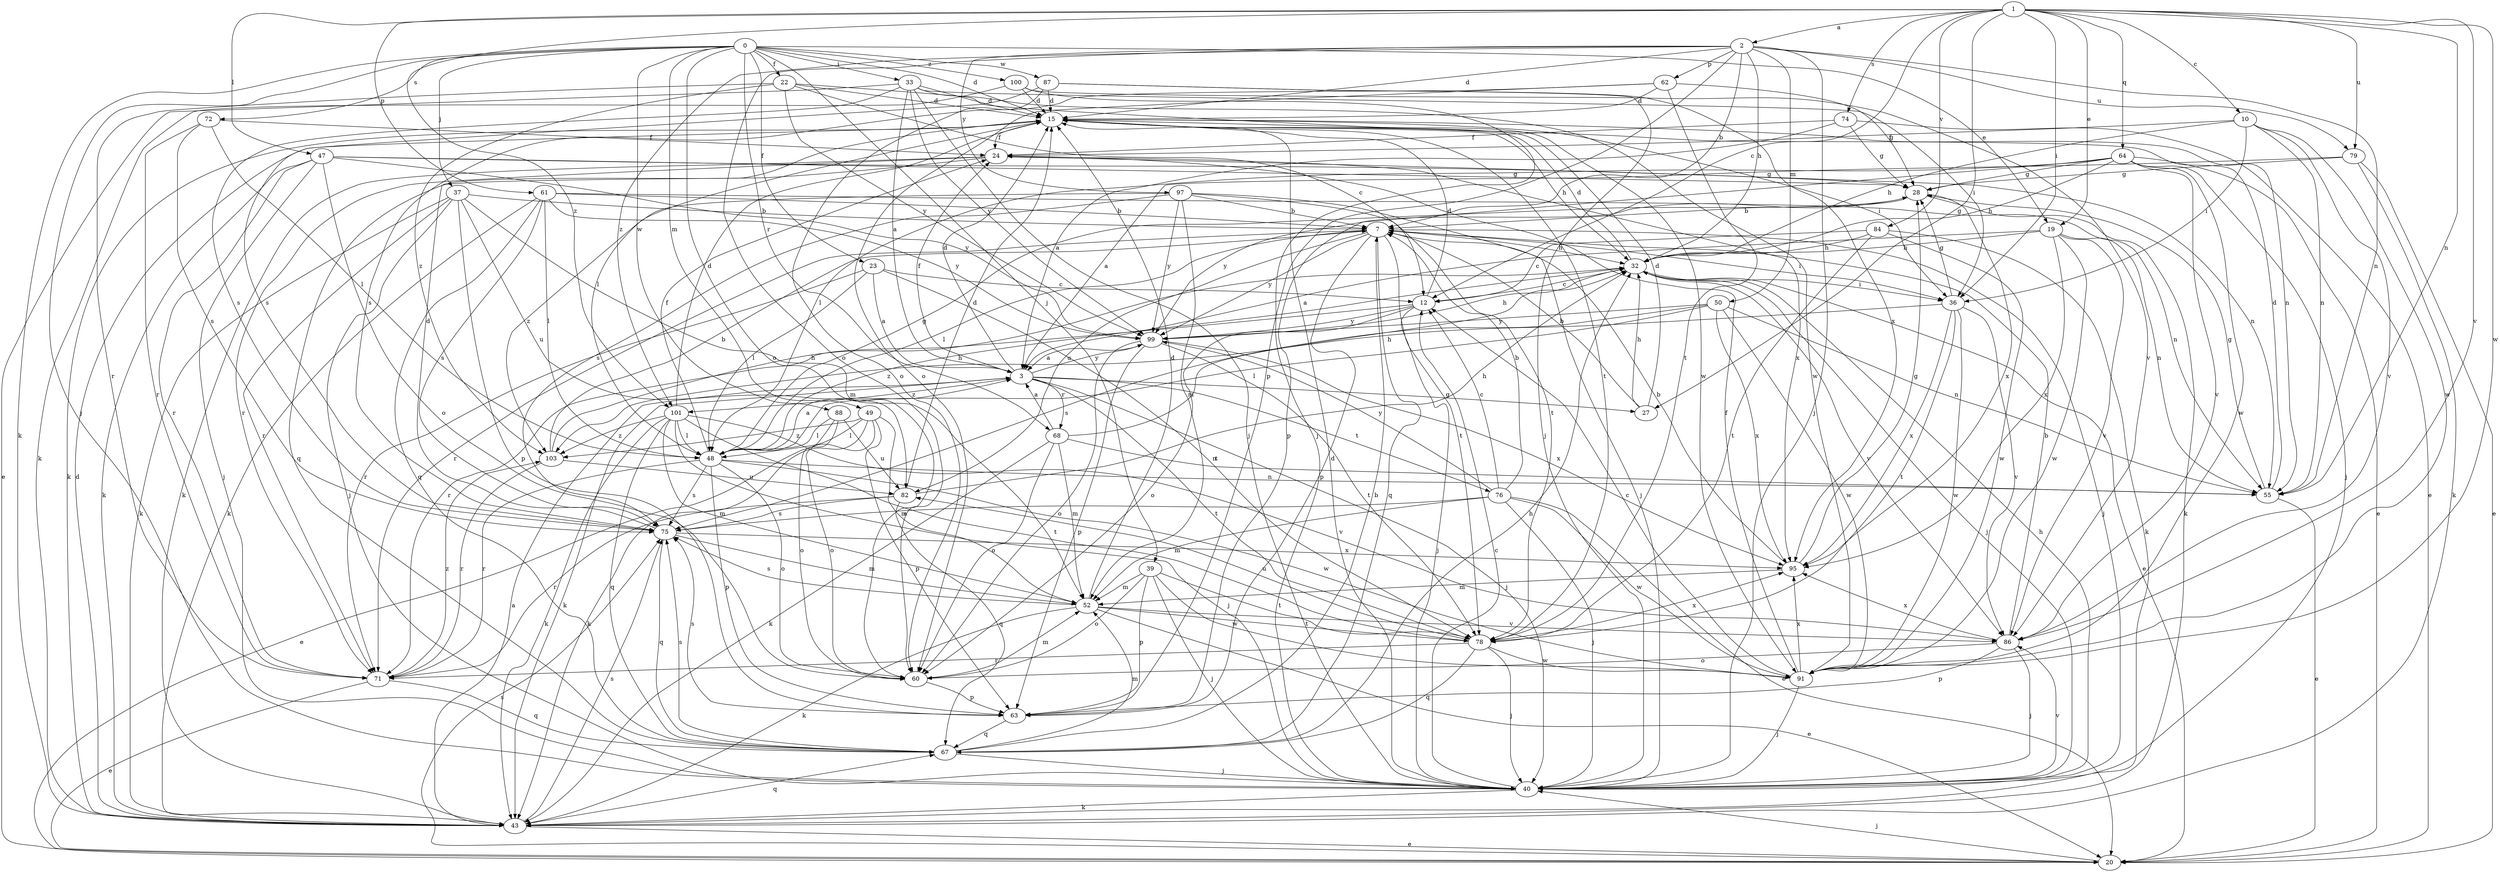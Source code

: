 strict digraph  {
0;
1;
2;
3;
7;
10;
12;
15;
19;
20;
22;
23;
24;
27;
28;
32;
33;
36;
37;
39;
40;
43;
47;
48;
49;
50;
52;
55;
60;
61;
62;
63;
64;
67;
68;
71;
72;
74;
75;
76;
78;
79;
82;
84;
86;
87;
88;
91;
95;
97;
99;
100;
101;
103;
0 -> 15  [label=d];
0 -> 19  [label=e];
0 -> 22  [label=f];
0 -> 23  [label=f];
0 -> 33  [label=i];
0 -> 37  [label=j];
0 -> 39  [label=j];
0 -> 40  [label=j];
0 -> 43  [label=k];
0 -> 49  [label=m];
0 -> 60  [label=o];
0 -> 68  [label=r];
0 -> 72  [label=s];
0 -> 87  [label=w];
0 -> 88  [label=w];
0 -> 100  [label=z];
1 -> 2  [label=a];
1 -> 10  [label=c];
1 -> 12  [label=c];
1 -> 19  [label=e];
1 -> 27  [label=g];
1 -> 36  [label=i];
1 -> 47  [label=l];
1 -> 55  [label=n];
1 -> 61  [label=p];
1 -> 64  [label=q];
1 -> 74  [label=s];
1 -> 79  [label=u];
1 -> 84  [label=v];
1 -> 86  [label=v];
1 -> 91  [label=w];
1 -> 101  [label=z];
2 -> 7  [label=b];
2 -> 15  [label=d];
2 -> 32  [label=h];
2 -> 40  [label=j];
2 -> 50  [label=m];
2 -> 55  [label=n];
2 -> 60  [label=o];
2 -> 62  [label=p];
2 -> 63  [label=p];
2 -> 79  [label=u];
2 -> 97  [label=y];
2 -> 101  [label=z];
3 -> 15  [label=d];
3 -> 24  [label=f];
3 -> 27  [label=g];
3 -> 40  [label=j];
3 -> 43  [label=k];
3 -> 68  [label=r];
3 -> 76  [label=t];
3 -> 78  [label=t];
3 -> 99  [label=y];
3 -> 101  [label=z];
7 -> 32  [label=h];
7 -> 36  [label=i];
7 -> 40  [label=j];
7 -> 48  [label=l];
7 -> 63  [label=p];
7 -> 67  [label=q];
7 -> 71  [label=r];
7 -> 78  [label=t];
7 -> 82  [label=u];
7 -> 99  [label=y];
10 -> 24  [label=f];
10 -> 32  [label=h];
10 -> 36  [label=i];
10 -> 55  [label=n];
10 -> 86  [label=v];
10 -> 91  [label=w];
12 -> 15  [label=d];
12 -> 40  [label=j];
12 -> 60  [label=o];
12 -> 71  [label=r];
12 -> 99  [label=y];
15 -> 24  [label=f];
15 -> 32  [label=h];
15 -> 36  [label=i];
15 -> 43  [label=k];
15 -> 48  [label=l];
15 -> 55  [label=n];
15 -> 78  [label=t];
19 -> 3  [label=a];
19 -> 32  [label=h];
19 -> 55  [label=n];
19 -> 86  [label=v];
19 -> 91  [label=w];
19 -> 95  [label=x];
20 -> 40  [label=j];
20 -> 75  [label=s];
22 -> 12  [label=c];
22 -> 15  [label=d];
22 -> 71  [label=r];
22 -> 91  [label=w];
22 -> 99  [label=y];
22 -> 103  [label=z];
23 -> 3  [label=a];
23 -> 12  [label=c];
23 -> 48  [label=l];
23 -> 71  [label=r];
23 -> 78  [label=t];
24 -> 28  [label=g];
24 -> 43  [label=k];
24 -> 67  [label=q];
24 -> 71  [label=r];
24 -> 95  [label=x];
27 -> 7  [label=b];
27 -> 15  [label=d];
27 -> 32  [label=h];
28 -> 7  [label=b];
28 -> 43  [label=k];
28 -> 95  [label=x];
28 -> 99  [label=y];
32 -> 12  [label=c];
32 -> 15  [label=d];
32 -> 20  [label=e];
32 -> 36  [label=i];
32 -> 40  [label=j];
32 -> 86  [label=v];
33 -> 3  [label=a];
33 -> 15  [label=d];
33 -> 20  [label=e];
33 -> 36  [label=i];
33 -> 40  [label=j];
33 -> 75  [label=s];
33 -> 91  [label=w];
33 -> 99  [label=y];
36 -> 28  [label=g];
36 -> 78  [label=t];
36 -> 86  [label=v];
36 -> 91  [label=w];
36 -> 95  [label=x];
36 -> 103  [label=z];
37 -> 7  [label=b];
37 -> 40  [label=j];
37 -> 43  [label=k];
37 -> 52  [label=m];
37 -> 63  [label=p];
37 -> 71  [label=r];
37 -> 82  [label=u];
39 -> 40  [label=j];
39 -> 52  [label=m];
39 -> 60  [label=o];
39 -> 63  [label=p];
39 -> 78  [label=t];
39 -> 91  [label=w];
40 -> 12  [label=c];
40 -> 15  [label=d];
40 -> 32  [label=h];
40 -> 43  [label=k];
40 -> 86  [label=v];
43 -> 3  [label=a];
43 -> 15  [label=d];
43 -> 20  [label=e];
43 -> 67  [label=q];
43 -> 75  [label=s];
47 -> 28  [label=g];
47 -> 40  [label=j];
47 -> 43  [label=k];
47 -> 55  [label=n];
47 -> 60  [label=o];
47 -> 71  [label=r];
47 -> 99  [label=y];
48 -> 3  [label=a];
48 -> 24  [label=f];
48 -> 28  [label=g];
48 -> 32  [label=h];
48 -> 55  [label=n];
48 -> 60  [label=o];
48 -> 63  [label=p];
48 -> 71  [label=r];
48 -> 75  [label=s];
48 -> 91  [label=w];
49 -> 43  [label=k];
49 -> 48  [label=l];
49 -> 52  [label=m];
49 -> 60  [label=o];
49 -> 63  [label=p];
49 -> 103  [label=z];
50 -> 48  [label=l];
50 -> 55  [label=n];
50 -> 75  [label=s];
50 -> 91  [label=w];
50 -> 95  [label=x];
50 -> 99  [label=y];
52 -> 15  [label=d];
52 -> 20  [label=e];
52 -> 43  [label=k];
52 -> 75  [label=s];
52 -> 78  [label=t];
52 -> 86  [label=v];
55 -> 15  [label=d];
55 -> 20  [label=e];
55 -> 28  [label=g];
60 -> 52  [label=m];
60 -> 63  [label=p];
61 -> 7  [label=b];
61 -> 43  [label=k];
61 -> 48  [label=l];
61 -> 55  [label=n];
61 -> 67  [label=q];
61 -> 75  [label=s];
61 -> 99  [label=y];
62 -> 15  [label=d];
62 -> 28  [label=g];
62 -> 60  [label=o];
62 -> 75  [label=s];
62 -> 78  [label=t];
63 -> 67  [label=q];
63 -> 75  [label=s];
64 -> 20  [label=e];
64 -> 28  [label=g];
64 -> 32  [label=h];
64 -> 40  [label=j];
64 -> 48  [label=l];
64 -> 63  [label=p];
64 -> 86  [label=v];
64 -> 91  [label=w];
67 -> 7  [label=b];
67 -> 32  [label=h];
67 -> 40  [label=j];
67 -> 52  [label=m];
67 -> 75  [label=s];
68 -> 3  [label=a];
68 -> 32  [label=h];
68 -> 43  [label=k];
68 -> 52  [label=m];
68 -> 55  [label=n];
68 -> 60  [label=o];
71 -> 20  [label=e];
71 -> 67  [label=q];
71 -> 103  [label=z];
72 -> 24  [label=f];
72 -> 48  [label=l];
72 -> 71  [label=r];
72 -> 75  [label=s];
74 -> 3  [label=a];
74 -> 20  [label=e];
74 -> 24  [label=f];
74 -> 28  [label=g];
75 -> 15  [label=d];
75 -> 52  [label=m];
75 -> 67  [label=q];
75 -> 95  [label=x];
76 -> 7  [label=b];
76 -> 12  [label=c];
76 -> 20  [label=e];
76 -> 40  [label=j];
76 -> 52  [label=m];
76 -> 75  [label=s];
76 -> 91  [label=w];
76 -> 99  [label=y];
78 -> 40  [label=j];
78 -> 67  [label=q];
78 -> 71  [label=r];
78 -> 82  [label=u];
78 -> 91  [label=w];
78 -> 95  [label=x];
79 -> 3  [label=a];
79 -> 20  [label=e];
79 -> 28  [label=g];
79 -> 43  [label=k];
82 -> 15  [label=d];
82 -> 32  [label=h];
82 -> 67  [label=q];
82 -> 71  [label=r];
82 -> 75  [label=s];
84 -> 12  [label=c];
84 -> 32  [label=h];
84 -> 43  [label=k];
84 -> 78  [label=t];
84 -> 91  [label=w];
86 -> 7  [label=b];
86 -> 40  [label=j];
86 -> 60  [label=o];
86 -> 63  [label=p];
86 -> 95  [label=x];
87 -> 15  [label=d];
87 -> 40  [label=j];
87 -> 60  [label=o];
87 -> 75  [label=s];
87 -> 95  [label=x];
88 -> 20  [label=e];
88 -> 48  [label=l];
88 -> 60  [label=o];
88 -> 82  [label=u];
91 -> 12  [label=c];
91 -> 24  [label=f];
91 -> 40  [label=j];
91 -> 95  [label=x];
95 -> 7  [label=b];
95 -> 28  [label=g];
95 -> 52  [label=m];
97 -> 7  [label=b];
97 -> 40  [label=j];
97 -> 52  [label=m];
97 -> 75  [label=s];
97 -> 78  [label=t];
97 -> 99  [label=y];
97 -> 103  [label=z];
99 -> 3  [label=a];
99 -> 32  [label=h];
99 -> 60  [label=o];
99 -> 63  [label=p];
99 -> 78  [label=t];
99 -> 95  [label=x];
100 -> 15  [label=d];
100 -> 40  [label=j];
100 -> 43  [label=k];
100 -> 86  [label=v];
101 -> 15  [label=d];
101 -> 40  [label=j];
101 -> 43  [label=k];
101 -> 48  [label=l];
101 -> 52  [label=m];
101 -> 67  [label=q];
101 -> 78  [label=t];
101 -> 86  [label=v];
101 -> 103  [label=z];
103 -> 7  [label=b];
103 -> 32  [label=h];
103 -> 71  [label=r];
103 -> 82  [label=u];
}
